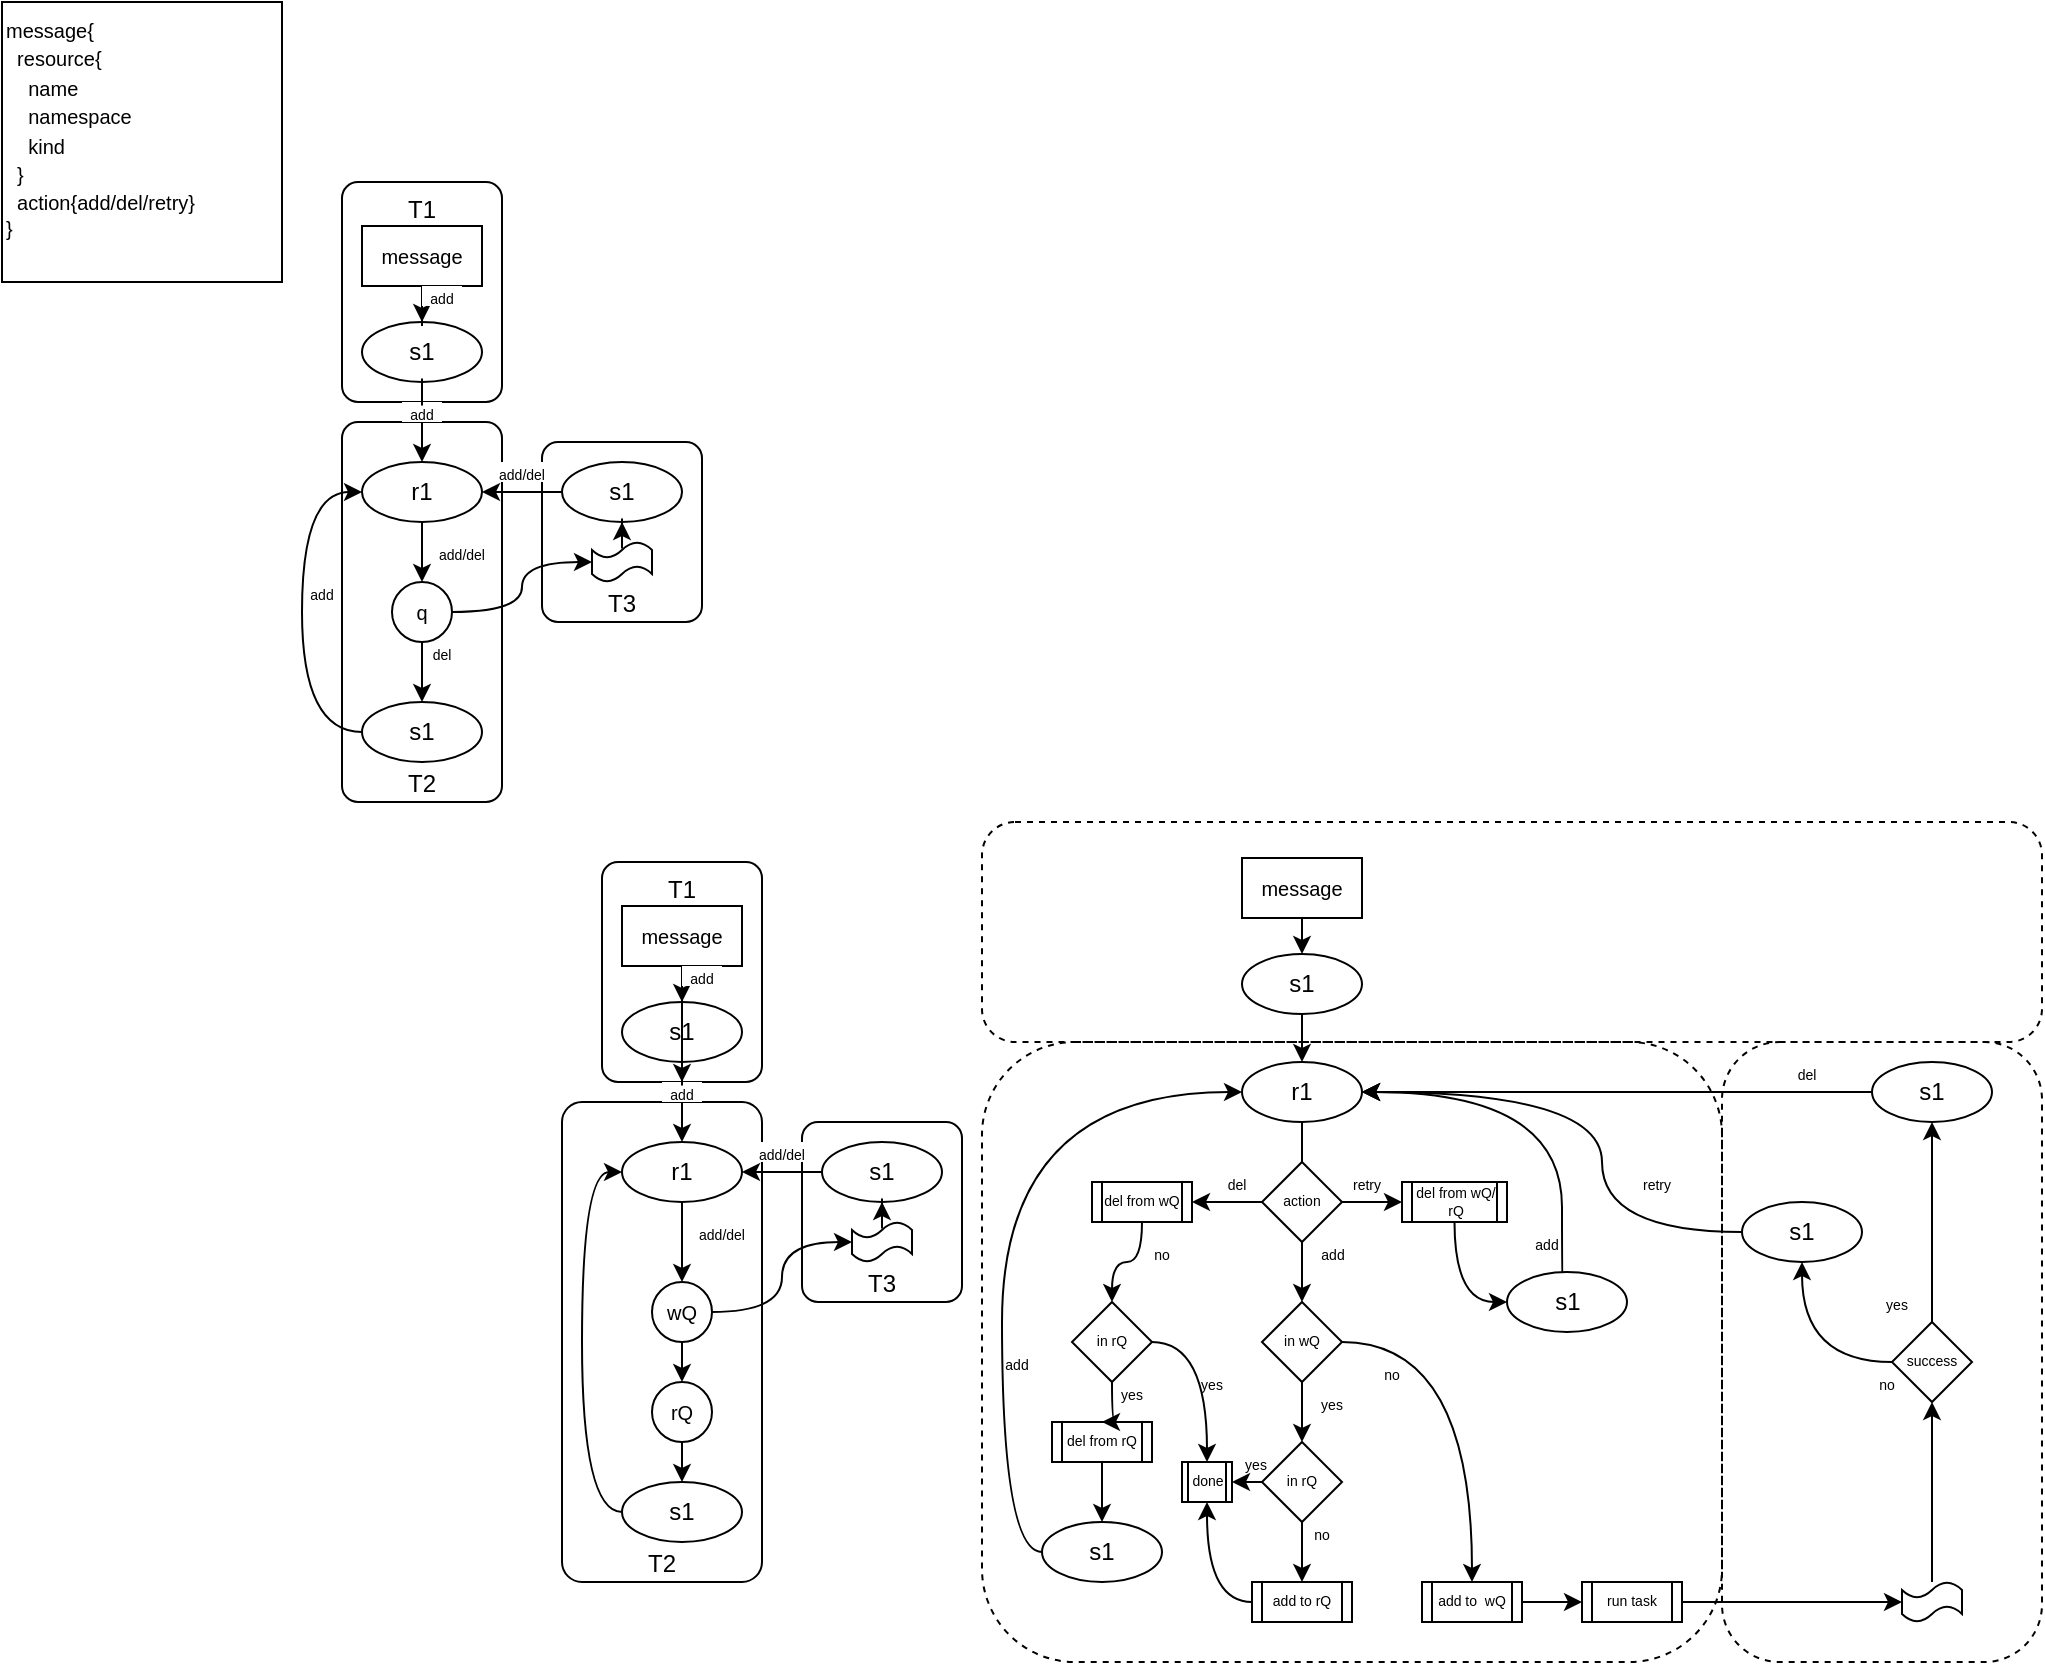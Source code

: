 <mxfile version="17.1.3" type="github">
  <diagram id="n98J2gPWxore46XGjhOp" name="Page-1">
    <mxGraphModel dx="496" dy="424" grid="1" gridSize="10" guides="1" tooltips="1" connect="1" arrows="1" fold="1" page="1" pageScale="1" pageWidth="850" pageHeight="1100" math="0" shadow="0">
      <root>
        <mxCell id="0" />
        <mxCell id="1" parent="0" />
        <mxCell id="Zxzv2EEOAIbLJabRrcN6-10" value="" style="rounded=1;whiteSpace=wrap;html=1;fontSize=7;fillColor=none;dashed=1;arcSize=18;" parent="1" vertex="1">
          <mxGeometry x="890" y="530" width="160" height="310" as="geometry" />
        </mxCell>
        <mxCell id="Zxzv2EEOAIbLJabRrcN6-11" value="" style="rounded=1;whiteSpace=wrap;html=1;fontSize=7;fillColor=none;dashed=1;" parent="1" vertex="1">
          <mxGeometry x="520" y="530" width="370" height="310" as="geometry" />
        </mxCell>
        <mxCell id="L62SuwqkSCq3n70ToQN--18" value="T3" style="rounded=1;whiteSpace=wrap;html=1;arcSize=10;verticalAlign=bottom;" parent="1" vertex="1">
          <mxGeometry x="300" y="230" width="80" height="90" as="geometry" />
        </mxCell>
        <mxCell id="L62SuwqkSCq3n70ToQN--10" value="T2" style="rounded=1;whiteSpace=wrap;html=1;arcSize=10;verticalAlign=bottom;" parent="1" vertex="1">
          <mxGeometry x="200" y="220" width="80" height="190" as="geometry" />
        </mxCell>
        <mxCell id="L62SuwqkSCq3n70ToQN--3" value="T1" style="rounded=1;whiteSpace=wrap;html=1;arcSize=10;verticalAlign=top;" parent="1" vertex="1">
          <mxGeometry x="200" y="100" width="80" height="110" as="geometry" />
        </mxCell>
        <mxCell id="L62SuwqkSCq3n70ToQN--1" value="&lt;font style=&quot;font-size: 10px&quot;&gt;message{&lt;br&gt;&amp;nbsp; resource{&lt;br&gt;&amp;nbsp; &amp;nbsp; name&lt;br&gt;&amp;nbsp; &amp;nbsp; namespace&lt;br&gt;&amp;nbsp; &amp;nbsp; kind&lt;br&gt;&amp;nbsp; }&lt;br&gt;&amp;nbsp; action{add/del/retry}&lt;br&gt;&lt;/font&gt;&lt;div style=&quot;font-size: 10px&quot;&gt;&lt;font style=&quot;font-size: 10px&quot;&gt;}&lt;/font&gt;&lt;/div&gt;" style="rounded=0;whiteSpace=wrap;html=1;verticalAlign=top;align=left;" parent="1" vertex="1">
          <mxGeometry x="30" y="10" width="140" height="140" as="geometry" />
        </mxCell>
        <mxCell id="L62SuwqkSCq3n70ToQN--17" style="edgeStyle=orthogonalEdgeStyle;curved=1;rounded=0;orthogonalLoop=1;jettySize=auto;html=1;fontSize=10;startArrow=none;" parent="1" source="L62SuwqkSCq3n70ToQN--30" target="L62SuwqkSCq3n70ToQN--11" edge="1">
          <mxGeometry relative="1" as="geometry" />
        </mxCell>
        <mxCell id="L62SuwqkSCq3n70ToQN--6" value="s1" style="ellipse;whiteSpace=wrap;html=1;" parent="1" vertex="1">
          <mxGeometry x="210" y="170" width="60" height="30" as="geometry" />
        </mxCell>
        <mxCell id="L62SuwqkSCq3n70ToQN--9" style="edgeStyle=orthogonalEdgeStyle;rounded=0;orthogonalLoop=1;jettySize=auto;html=1;fontSize=10;" parent="1" source="L62SuwqkSCq3n70ToQN--8" target="L62SuwqkSCq3n70ToQN--6" edge="1">
          <mxGeometry relative="1" as="geometry" />
        </mxCell>
        <mxCell id="L62SuwqkSCq3n70ToQN--8" value="message" style="rounded=0;whiteSpace=wrap;html=1;fontSize=10;" parent="1" vertex="1">
          <mxGeometry x="210" y="122" width="60" height="30" as="geometry" />
        </mxCell>
        <mxCell id="L62SuwqkSCq3n70ToQN--22" value="" style="edgeStyle=orthogonalEdgeStyle;curved=1;rounded=0;orthogonalLoop=1;jettySize=auto;html=1;fontSize=10;entryX=0.5;entryY=0;entryDx=0;entryDy=0;" parent="1" source="L62SuwqkSCq3n70ToQN--11" target="L62SuwqkSCq3n70ToQN--14" edge="1">
          <mxGeometry relative="1" as="geometry" />
        </mxCell>
        <mxCell id="L62SuwqkSCq3n70ToQN--11" value="r1" style="ellipse;whiteSpace=wrap;html=1;" parent="1" vertex="1">
          <mxGeometry x="210" y="240" width="60" height="30" as="geometry" />
        </mxCell>
        <mxCell id="L62SuwqkSCq3n70ToQN--24" style="edgeStyle=orthogonalEdgeStyle;curved=1;rounded=0;orthogonalLoop=1;jettySize=auto;html=1;fontSize=10;entryX=0;entryY=0.5;entryDx=0;entryDy=0;entryPerimeter=0;" parent="1" source="L62SuwqkSCq3n70ToQN--14" target="L62SuwqkSCq3n70ToQN--27" edge="1">
          <mxGeometry relative="1" as="geometry" />
        </mxCell>
        <mxCell id="L62SuwqkSCq3n70ToQN--25" value="" style="edgeStyle=orthogonalEdgeStyle;curved=1;rounded=0;orthogonalLoop=1;jettySize=auto;html=1;fontSize=10;" parent="1" source="L62SuwqkSCq3n70ToQN--14" target="L62SuwqkSCq3n70ToQN--15" edge="1">
          <mxGeometry relative="1" as="geometry" />
        </mxCell>
        <mxCell id="L62SuwqkSCq3n70ToQN--14" value="q" style="ellipse;whiteSpace=wrap;html=1;aspect=fixed;fontSize=10;" parent="1" vertex="1">
          <mxGeometry x="225" y="300" width="30" height="30" as="geometry" />
        </mxCell>
        <mxCell id="L62SuwqkSCq3n70ToQN--26" style="edgeStyle=orthogonalEdgeStyle;curved=1;rounded=0;orthogonalLoop=1;jettySize=auto;html=1;fontSize=10;entryX=0;entryY=0.5;entryDx=0;entryDy=0;exitX=0;exitY=0.5;exitDx=0;exitDy=0;" parent="1" source="L62SuwqkSCq3n70ToQN--15" target="L62SuwqkSCq3n70ToQN--11" edge="1">
          <mxGeometry relative="1" as="geometry">
            <mxPoint x="130" y="450.0" as="targetPoint" />
            <Array as="points">
              <mxPoint x="180" y="375" />
              <mxPoint x="180" y="255" />
            </Array>
          </mxGeometry>
        </mxCell>
        <mxCell id="L62SuwqkSCq3n70ToQN--15" value="s1" style="ellipse;whiteSpace=wrap;html=1;" parent="1" vertex="1">
          <mxGeometry x="210" y="360" width="60" height="30" as="geometry" />
        </mxCell>
        <mxCell id="L62SuwqkSCq3n70ToQN--21" style="edgeStyle=orthogonalEdgeStyle;curved=1;rounded=0;orthogonalLoop=1;jettySize=auto;html=1;entryX=1;entryY=0.5;entryDx=0;entryDy=0;fontSize=10;" parent="1" source="L62SuwqkSCq3n70ToQN--19" target="L62SuwqkSCq3n70ToQN--11" edge="1">
          <mxGeometry relative="1" as="geometry" />
        </mxCell>
        <mxCell id="L62SuwqkSCq3n70ToQN--19" value="s1" style="ellipse;whiteSpace=wrap;html=1;" parent="1" vertex="1">
          <mxGeometry x="310" y="240" width="60" height="30" as="geometry" />
        </mxCell>
        <mxCell id="L62SuwqkSCq3n70ToQN--28" style="edgeStyle=orthogonalEdgeStyle;curved=1;rounded=0;orthogonalLoop=1;jettySize=auto;html=1;fontSize=10;" parent="1" source="L62SuwqkSCq3n70ToQN--27" target="L62SuwqkSCq3n70ToQN--19" edge="1">
          <mxGeometry relative="1" as="geometry" />
        </mxCell>
        <mxCell id="L62SuwqkSCq3n70ToQN--27" value="" style="shape=tape;whiteSpace=wrap;html=1;fontSize=10;" parent="1" vertex="1">
          <mxGeometry x="325" y="280" width="30" height="20" as="geometry" />
        </mxCell>
        <mxCell id="L62SuwqkSCq3n70ToQN--29" value="&lt;font style=&quot;font-size: 7px&quot;&gt;add&lt;/font&gt;" style="text;html=1;strokeColor=none;fillColor=default;align=center;verticalAlign=middle;whiteSpace=wrap;rounded=0;fontSize=10;" parent="1" vertex="1">
          <mxGeometry x="240" y="152" width="20" height="10" as="geometry" />
        </mxCell>
        <mxCell id="L62SuwqkSCq3n70ToQN--32" value="&lt;font style=&quot;font-size: 7px&quot;&gt;add/del&lt;/font&gt;" style="text;html=1;align=center;verticalAlign=middle;whiteSpace=wrap;rounded=0;fontSize=10;fillColor=default;" parent="1" vertex="1">
          <mxGeometry x="270" y="240" width="40" height="10" as="geometry" />
        </mxCell>
        <mxCell id="L62SuwqkSCq3n70ToQN--36" value="&lt;font style=&quot;font-size: 7px&quot;&gt;add/del&lt;/font&gt;" style="text;html=1;strokeColor=none;fillColor=none;align=center;verticalAlign=middle;whiteSpace=wrap;rounded=0;fontSize=10;" parent="1" vertex="1">
          <mxGeometry x="250" y="280" width="20" height="10" as="geometry" />
        </mxCell>
        <mxCell id="L62SuwqkSCq3n70ToQN--37" value="&lt;font style=&quot;font-size: 7px&quot;&gt;del&lt;/font&gt;" style="text;html=1;strokeColor=none;fillColor=none;align=center;verticalAlign=middle;whiteSpace=wrap;rounded=0;fontSize=10;" parent="1" vertex="1">
          <mxGeometry x="240" y="330" width="20" height="10" as="geometry" />
        </mxCell>
        <mxCell id="L62SuwqkSCq3n70ToQN--38" value="&lt;font style=&quot;font-size: 7px&quot;&gt;add&lt;/font&gt;" style="text;html=1;strokeColor=none;fillColor=none;align=center;verticalAlign=middle;whiteSpace=wrap;rounded=0;fontSize=10;" parent="1" vertex="1">
          <mxGeometry x="180" y="300" width="20" height="10" as="geometry" />
        </mxCell>
        <mxCell id="L62SuwqkSCq3n70ToQN--30" value="&lt;font style=&quot;font-size: 7px&quot;&gt;add&lt;/font&gt;" style="text;html=1;strokeColor=none;fillColor=default;align=center;verticalAlign=middle;whiteSpace=wrap;rounded=0;fontSize=10;" parent="1" vertex="1">
          <mxGeometry x="230" y="210" width="20" height="10" as="geometry" />
        </mxCell>
        <mxCell id="L62SuwqkSCq3n70ToQN--40" value="" style="edgeStyle=orthogonalEdgeStyle;curved=1;rounded=0;orthogonalLoop=1;jettySize=auto;html=1;fontSize=10;endArrow=none;" parent="1" source="L62SuwqkSCq3n70ToQN--6" target="L62SuwqkSCq3n70ToQN--30" edge="1">
          <mxGeometry relative="1" as="geometry">
            <mxPoint x="240" y="200.0" as="sourcePoint" />
            <mxPoint x="240" y="240.0" as="targetPoint" />
          </mxGeometry>
        </mxCell>
        <mxCell id="L62SuwqkSCq3n70ToQN--42" value="T3" style="rounded=1;whiteSpace=wrap;html=1;arcSize=10;verticalAlign=bottom;" parent="1" vertex="1">
          <mxGeometry x="430" y="570" width="80" height="90" as="geometry" />
        </mxCell>
        <mxCell id="L62SuwqkSCq3n70ToQN--43" value="T2" style="rounded=1;whiteSpace=wrap;html=1;arcSize=10;verticalAlign=bottom;" parent="1" vertex="1">
          <mxGeometry x="310" y="560" width="100" height="240" as="geometry" />
        </mxCell>
        <mxCell id="L62SuwqkSCq3n70ToQN--44" value="T1" style="rounded=1;whiteSpace=wrap;html=1;arcSize=10;verticalAlign=top;" parent="1" vertex="1">
          <mxGeometry x="330" y="440" width="80" height="110" as="geometry" />
        </mxCell>
        <mxCell id="L62SuwqkSCq3n70ToQN--45" style="edgeStyle=orthogonalEdgeStyle;curved=1;rounded=0;orthogonalLoop=1;jettySize=auto;html=1;fontSize=10;startArrow=none;" parent="1" source="L62SuwqkSCq3n70ToQN--65" target="L62SuwqkSCq3n70ToQN--50" edge="1">
          <mxGeometry relative="1" as="geometry" />
        </mxCell>
        <mxCell id="L62SuwqkSCq3n70ToQN--46" value="s1" style="ellipse;whiteSpace=wrap;html=1;" parent="1" vertex="1">
          <mxGeometry x="340" y="510" width="60" height="30" as="geometry" />
        </mxCell>
        <mxCell id="L62SuwqkSCq3n70ToQN--47" style="edgeStyle=orthogonalEdgeStyle;rounded=0;orthogonalLoop=1;jettySize=auto;html=1;fontSize=10;" parent="1" source="L62SuwqkSCq3n70ToQN--48" target="L62SuwqkSCq3n70ToQN--46" edge="1">
          <mxGeometry relative="1" as="geometry" />
        </mxCell>
        <mxCell id="L62SuwqkSCq3n70ToQN--85" value="" style="edgeStyle=orthogonalEdgeStyle;curved=1;rounded=0;orthogonalLoop=1;jettySize=auto;html=1;fontSize=7;" parent="1" source="L62SuwqkSCq3n70ToQN--48" target="L62SuwqkSCq3n70ToQN--65" edge="1">
          <mxGeometry relative="1" as="geometry" />
        </mxCell>
        <mxCell id="L62SuwqkSCq3n70ToQN--48" value="message" style="rounded=0;whiteSpace=wrap;html=1;fontSize=10;" parent="1" vertex="1">
          <mxGeometry x="340" y="462" width="60" height="30" as="geometry" />
        </mxCell>
        <mxCell id="L62SuwqkSCq3n70ToQN--49" value="" style="edgeStyle=orthogonalEdgeStyle;curved=1;rounded=0;orthogonalLoop=1;jettySize=auto;html=1;fontSize=10;entryX=0.5;entryY=0;entryDx=0;entryDy=0;" parent="1" source="L62SuwqkSCq3n70ToQN--50" target="L62SuwqkSCq3n70ToQN--53" edge="1">
          <mxGeometry relative="1" as="geometry">
            <mxPoint x="370" y="630" as="targetPoint" />
          </mxGeometry>
        </mxCell>
        <mxCell id="L62SuwqkSCq3n70ToQN--50" value="r1" style="ellipse;whiteSpace=wrap;html=1;" parent="1" vertex="1">
          <mxGeometry x="340" y="580" width="60" height="30" as="geometry" />
        </mxCell>
        <mxCell id="L62SuwqkSCq3n70ToQN--51" style="edgeStyle=orthogonalEdgeStyle;curved=1;rounded=0;orthogonalLoop=1;jettySize=auto;html=1;fontSize=10;entryX=0;entryY=0.5;entryDx=0;entryDy=0;entryPerimeter=0;" parent="1" source="L62SuwqkSCq3n70ToQN--53" target="L62SuwqkSCq3n70ToQN--59" edge="1">
          <mxGeometry relative="1" as="geometry" />
        </mxCell>
        <mxCell id="L62SuwqkSCq3n70ToQN--52" value="" style="edgeStyle=orthogonalEdgeStyle;curved=1;rounded=0;orthogonalLoop=1;jettySize=auto;html=1;fontSize=10;exitX=0.5;exitY=1;exitDx=0;exitDy=0;" parent="1" source="L62SuwqkSCq3n70ToQN--67" target="L62SuwqkSCq3n70ToQN--55" edge="1">
          <mxGeometry relative="1" as="geometry" />
        </mxCell>
        <mxCell id="L62SuwqkSCq3n70ToQN--71" style="edgeStyle=orthogonalEdgeStyle;curved=1;rounded=0;orthogonalLoop=1;jettySize=auto;html=1;fontSize=7;" parent="1" source="L62SuwqkSCq3n70ToQN--53" target="L62SuwqkSCq3n70ToQN--67" edge="1">
          <mxGeometry relative="1" as="geometry" />
        </mxCell>
        <mxCell id="L62SuwqkSCq3n70ToQN--53" value="wQ" style="ellipse;whiteSpace=wrap;html=1;aspect=fixed;fontSize=10;" parent="1" vertex="1">
          <mxGeometry x="355" y="650" width="30" height="30" as="geometry" />
        </mxCell>
        <mxCell id="L62SuwqkSCq3n70ToQN--72" style="edgeStyle=orthogonalEdgeStyle;curved=1;rounded=0;orthogonalLoop=1;jettySize=auto;html=1;entryX=0;entryY=0.5;entryDx=0;entryDy=0;fontSize=7;exitX=0;exitY=0.5;exitDx=0;exitDy=0;" parent="1" source="L62SuwqkSCq3n70ToQN--55" target="L62SuwqkSCq3n70ToQN--50" edge="1">
          <mxGeometry relative="1" as="geometry" />
        </mxCell>
        <mxCell id="L62SuwqkSCq3n70ToQN--55" value="s1" style="ellipse;whiteSpace=wrap;html=1;" parent="1" vertex="1">
          <mxGeometry x="340" y="750" width="60" height="30" as="geometry" />
        </mxCell>
        <mxCell id="L62SuwqkSCq3n70ToQN--56" style="edgeStyle=orthogonalEdgeStyle;curved=1;rounded=0;orthogonalLoop=1;jettySize=auto;html=1;entryX=1;entryY=0.5;entryDx=0;entryDy=0;fontSize=10;" parent="1" source="L62SuwqkSCq3n70ToQN--57" target="L62SuwqkSCq3n70ToQN--50" edge="1">
          <mxGeometry relative="1" as="geometry" />
        </mxCell>
        <mxCell id="L62SuwqkSCq3n70ToQN--57" value="s1" style="ellipse;whiteSpace=wrap;html=1;" parent="1" vertex="1">
          <mxGeometry x="440" y="580" width="60" height="30" as="geometry" />
        </mxCell>
        <mxCell id="L62SuwqkSCq3n70ToQN--58" style="edgeStyle=orthogonalEdgeStyle;curved=1;rounded=0;orthogonalLoop=1;jettySize=auto;html=1;fontSize=10;" parent="1" source="L62SuwqkSCq3n70ToQN--59" target="L62SuwqkSCq3n70ToQN--57" edge="1">
          <mxGeometry relative="1" as="geometry" />
        </mxCell>
        <mxCell id="L62SuwqkSCq3n70ToQN--59" value="" style="shape=tape;whiteSpace=wrap;html=1;fontSize=10;" parent="1" vertex="1">
          <mxGeometry x="455" y="620" width="30" height="20" as="geometry" />
        </mxCell>
        <mxCell id="L62SuwqkSCq3n70ToQN--60" value="&lt;font style=&quot;font-size: 7px&quot;&gt;add&lt;/font&gt;" style="text;html=1;strokeColor=none;fillColor=default;align=center;verticalAlign=middle;whiteSpace=wrap;rounded=0;fontSize=10;" parent="1" vertex="1">
          <mxGeometry x="370" y="492" width="20" height="10" as="geometry" />
        </mxCell>
        <mxCell id="L62SuwqkSCq3n70ToQN--61" value="&lt;font style=&quot;font-size: 7px&quot;&gt;add/del&lt;/font&gt;" style="text;html=1;align=center;verticalAlign=middle;whiteSpace=wrap;rounded=0;fontSize=10;fillColor=default;" parent="1" vertex="1">
          <mxGeometry x="400" y="580" width="40" height="10" as="geometry" />
        </mxCell>
        <mxCell id="L62SuwqkSCq3n70ToQN--62" value="&lt;font style=&quot;font-size: 7px&quot;&gt;add/del&lt;/font&gt;" style="text;html=1;strokeColor=none;fillColor=none;align=center;verticalAlign=middle;whiteSpace=wrap;rounded=0;fontSize=10;" parent="1" vertex="1">
          <mxGeometry x="380" y="620" width="20" height="10" as="geometry" />
        </mxCell>
        <mxCell id="L62SuwqkSCq3n70ToQN--65" value="&lt;font style=&quot;font-size: 7px&quot;&gt;add&lt;/font&gt;" style="text;html=1;strokeColor=none;fillColor=default;align=center;verticalAlign=middle;whiteSpace=wrap;rounded=0;fontSize=10;" parent="1" vertex="1">
          <mxGeometry x="360" y="550" width="20" height="10" as="geometry" />
        </mxCell>
        <mxCell id="L62SuwqkSCq3n70ToQN--66" value="" style="edgeStyle=orthogonalEdgeStyle;curved=1;rounded=0;orthogonalLoop=1;jettySize=auto;html=1;fontSize=10;endArrow=none;" parent="1" source="L62SuwqkSCq3n70ToQN--46" target="L62SuwqkSCq3n70ToQN--65" edge="1">
          <mxGeometry relative="1" as="geometry">
            <mxPoint x="370" y="540.0" as="sourcePoint" />
            <mxPoint x="370" y="580.0" as="targetPoint" />
          </mxGeometry>
        </mxCell>
        <mxCell id="L62SuwqkSCq3n70ToQN--67" value="rQ" style="ellipse;whiteSpace=wrap;html=1;aspect=fixed;fontSize=10;" parent="1" vertex="1">
          <mxGeometry x="355" y="700" width="30" height="30" as="geometry" />
        </mxCell>
        <mxCell id="L62SuwqkSCq3n70ToQN--156" style="edgeStyle=orthogonalEdgeStyle;curved=1;rounded=0;orthogonalLoop=1;jettySize=auto;html=1;fontSize=7;" parent="1" source="L62SuwqkSCq3n70ToQN--78" target="L62SuwqkSCq3n70ToQN--80" edge="1">
          <mxGeometry relative="1" as="geometry" />
        </mxCell>
        <mxCell id="L62SuwqkSCq3n70ToQN--78" value="s1" style="ellipse;whiteSpace=wrap;html=1;" parent="1" vertex="1">
          <mxGeometry x="650" y="486" width="60" height="30" as="geometry" />
        </mxCell>
        <mxCell id="L62SuwqkSCq3n70ToQN--155" style="edgeStyle=orthogonalEdgeStyle;curved=1;rounded=0;orthogonalLoop=1;jettySize=auto;html=1;fontSize=7;" parent="1" source="L62SuwqkSCq3n70ToQN--79" target="L62SuwqkSCq3n70ToQN--78" edge="1">
          <mxGeometry relative="1" as="geometry" />
        </mxCell>
        <mxCell id="L62SuwqkSCq3n70ToQN--79" value="message" style="rounded=0;whiteSpace=wrap;html=1;fontSize=10;" parent="1" vertex="1">
          <mxGeometry x="650" y="438" width="60" height="30" as="geometry" />
        </mxCell>
        <mxCell id="L62SuwqkSCq3n70ToQN--137" value="" style="edgeStyle=orthogonalEdgeStyle;curved=1;rounded=0;orthogonalLoop=1;jettySize=auto;html=1;fontSize=7;" parent="1" source="L62SuwqkSCq3n70ToQN--80" edge="1">
          <mxGeometry relative="1" as="geometry">
            <mxPoint x="680" y="630" as="targetPoint" />
          </mxGeometry>
        </mxCell>
        <mxCell id="L62SuwqkSCq3n70ToQN--80" value="r1" style="ellipse;whiteSpace=wrap;html=1;" parent="1" vertex="1">
          <mxGeometry x="650" y="540" width="60" height="30" as="geometry" />
        </mxCell>
        <mxCell id="L62SuwqkSCq3n70ToQN--140" style="edgeStyle=orthogonalEdgeStyle;curved=1;rounded=0;orthogonalLoop=1;jettySize=auto;html=1;entryX=1;entryY=0.5;entryDx=0;entryDy=0;fontSize=7;" parent="1" source="L62SuwqkSCq3n70ToQN--81" target="L62SuwqkSCq3n70ToQN--138" edge="1">
          <mxGeometry relative="1" as="geometry" />
        </mxCell>
        <mxCell id="L62SuwqkSCq3n70ToQN--144" style="edgeStyle=orthogonalEdgeStyle;curved=1;rounded=0;orthogonalLoop=1;jettySize=auto;html=1;entryX=0.5;entryY=0;entryDx=0;entryDy=0;fontSize=7;" parent="1" source="L62SuwqkSCq3n70ToQN--81" target="L62SuwqkSCq3n70ToQN--99" edge="1">
          <mxGeometry relative="1" as="geometry" />
        </mxCell>
        <mxCell id="qoWVHKTnKnU8L6EQ_5EU-14" style="edgeStyle=orthogonalEdgeStyle;curved=1;rounded=0;orthogonalLoop=1;jettySize=auto;html=1;entryX=0;entryY=0.5;entryDx=0;entryDy=0;fontSize=7;" edge="1" parent="1" source="L62SuwqkSCq3n70ToQN--81" target="qoWVHKTnKnU8L6EQ_5EU-16">
          <mxGeometry relative="1" as="geometry" />
        </mxCell>
        <mxCell id="L62SuwqkSCq3n70ToQN--81" value="action" style="rhombus;whiteSpace=wrap;html=1;fontSize=7;fillColor=default;" parent="1" vertex="1">
          <mxGeometry x="660" y="590" width="40" height="40" as="geometry" />
        </mxCell>
        <mxCell id="L62SuwqkSCq3n70ToQN--191" style="edgeStyle=orthogonalEdgeStyle;curved=1;rounded=0;orthogonalLoop=1;jettySize=auto;html=1;fontSize=7;" parent="1" source="L62SuwqkSCq3n70ToQN--99" target="L62SuwqkSCq3n70ToQN--188" edge="1">
          <mxGeometry relative="1" as="geometry" />
        </mxCell>
        <mxCell id="L62SuwqkSCq3n70ToQN--194" style="edgeStyle=orthogonalEdgeStyle;curved=1;rounded=0;orthogonalLoop=1;jettySize=auto;html=1;fontSize=7;" parent="1" source="L62SuwqkSCq3n70ToQN--99" target="L62SuwqkSCq3n70ToQN--100" edge="1">
          <mxGeometry relative="1" as="geometry" />
        </mxCell>
        <mxCell id="L62SuwqkSCq3n70ToQN--99" value="in wQ" style="rhombus;whiteSpace=wrap;html=1;fontSize=7;fillColor=default;" parent="1" vertex="1">
          <mxGeometry x="660" y="660" width="40" height="40" as="geometry" />
        </mxCell>
        <mxCell id="L62SuwqkSCq3n70ToQN--197" style="edgeStyle=orthogonalEdgeStyle;curved=1;rounded=0;orthogonalLoop=1;jettySize=auto;html=1;fontSize=7;" parent="1" source="L62SuwqkSCq3n70ToQN--100" target="L62SuwqkSCq3n70ToQN--114" edge="1">
          <mxGeometry relative="1" as="geometry" />
        </mxCell>
        <mxCell id="L62SuwqkSCq3n70ToQN--198" style="edgeStyle=orthogonalEdgeStyle;curved=1;rounded=0;orthogonalLoop=1;jettySize=auto;html=1;fontSize=7;" parent="1" source="L62SuwqkSCq3n70ToQN--100" target="L62SuwqkSCq3n70ToQN--172" edge="1">
          <mxGeometry relative="1" as="geometry" />
        </mxCell>
        <mxCell id="L62SuwqkSCq3n70ToQN--100" value="in rQ" style="rhombus;whiteSpace=wrap;html=1;fontSize=7;fillColor=default;" parent="1" vertex="1">
          <mxGeometry x="660" y="730" width="40" height="40" as="geometry" />
        </mxCell>
        <mxCell id="L62SuwqkSCq3n70ToQN--105" value="&lt;font style=&quot;font-size: 7px&quot;&gt;no&lt;/font&gt;" style="text;html=1;strokeColor=none;fillColor=none;align=center;verticalAlign=middle;whiteSpace=wrap;rounded=0;fontSize=10;" parent="1" vertex="1">
          <mxGeometry x="710" y="690" width="30" height="10" as="geometry" />
        </mxCell>
        <mxCell id="qoWVHKTnKnU8L6EQ_5EU-26" style="edgeStyle=orthogonalEdgeStyle;curved=1;rounded=0;orthogonalLoop=1;jettySize=auto;html=1;entryX=0.5;entryY=1;entryDx=0;entryDy=0;fontSize=7;" edge="1" parent="1" source="L62SuwqkSCq3n70ToQN--114" target="L62SuwqkSCq3n70ToQN--172">
          <mxGeometry relative="1" as="geometry" />
        </mxCell>
        <mxCell id="L62SuwqkSCq3n70ToQN--114" value="add to rQ" style="shape=process;whiteSpace=wrap;html=1;backgroundOutline=1;fontSize=7;fillColor=none;" parent="1" vertex="1">
          <mxGeometry x="655" y="800" width="50" height="20" as="geometry" />
        </mxCell>
        <mxCell id="L62SuwqkSCq3n70ToQN--120" value="" style="edgeStyle=orthogonalEdgeStyle;curved=1;rounded=0;orthogonalLoop=1;jettySize=auto;html=1;fontSize=7;" parent="1" source="L62SuwqkSCq3n70ToQN--117" target="L62SuwqkSCq3n70ToQN--119" edge="1">
          <mxGeometry relative="1" as="geometry" />
        </mxCell>
        <mxCell id="L62SuwqkSCq3n70ToQN--117" value="run task" style="shape=process;whiteSpace=wrap;html=1;backgroundOutline=1;fontSize=7;fillColor=none;" parent="1" vertex="1">
          <mxGeometry x="820" y="800" width="50" height="20" as="geometry" />
        </mxCell>
        <mxCell id="L62SuwqkSCq3n70ToQN--122" value="" style="edgeStyle=orthogonalEdgeStyle;curved=1;rounded=0;orthogonalLoop=1;jettySize=auto;html=1;fontSize=7;entryX=0.5;entryY=1;entryDx=0;entryDy=0;" parent="1" source="L62SuwqkSCq3n70ToQN--119" target="L62SuwqkSCq3n70ToQN--123" edge="1">
          <mxGeometry relative="1" as="geometry">
            <mxPoint x="905" y="695" as="targetPoint" />
          </mxGeometry>
        </mxCell>
        <mxCell id="L62SuwqkSCq3n70ToQN--119" value="" style="shape=tape;whiteSpace=wrap;html=1;fontSize=10;" parent="1" vertex="1">
          <mxGeometry x="980" y="800" width="30" height="20" as="geometry" />
        </mxCell>
        <mxCell id="L62SuwqkSCq3n70ToQN--128" value="" style="edgeStyle=orthogonalEdgeStyle;curved=1;rounded=0;orthogonalLoop=1;jettySize=auto;html=1;fontSize=7;" parent="1" source="L62SuwqkSCq3n70ToQN--123" target="L62SuwqkSCq3n70ToQN--126" edge="1">
          <mxGeometry relative="1" as="geometry" />
        </mxCell>
        <mxCell id="L62SuwqkSCq3n70ToQN--130" value="" style="edgeStyle=orthogonalEdgeStyle;curved=1;rounded=0;orthogonalLoop=1;jettySize=auto;html=1;fontSize=7;" parent="1" source="L62SuwqkSCq3n70ToQN--123" target="L62SuwqkSCq3n70ToQN--127" edge="1">
          <mxGeometry relative="1" as="geometry" />
        </mxCell>
        <mxCell id="L62SuwqkSCq3n70ToQN--123" value="success" style="rhombus;whiteSpace=wrap;html=1;fontSize=7;fillColor=default;" parent="1" vertex="1">
          <mxGeometry x="975" y="670" width="40" height="40" as="geometry" />
        </mxCell>
        <mxCell id="L62SuwqkSCq3n70ToQN--131" style="edgeStyle=orthogonalEdgeStyle;curved=1;rounded=0;orthogonalLoop=1;jettySize=auto;html=1;entryX=1;entryY=0.5;entryDx=0;entryDy=0;fontSize=7;" parent="1" source="L62SuwqkSCq3n70ToQN--126" target="L62SuwqkSCq3n70ToQN--80" edge="1">
          <mxGeometry relative="1" as="geometry" />
        </mxCell>
        <mxCell id="L62SuwqkSCq3n70ToQN--126" value="s1" style="ellipse;whiteSpace=wrap;html=1;" parent="1" vertex="1">
          <mxGeometry x="965" y="540" width="60" height="30" as="geometry" />
        </mxCell>
        <mxCell id="L62SuwqkSCq3n70ToQN--132" style="edgeStyle=orthogonalEdgeStyle;curved=1;rounded=0;orthogonalLoop=1;jettySize=auto;html=1;entryX=1;entryY=0.5;entryDx=0;entryDy=0;fontSize=7;exitX=0;exitY=0.5;exitDx=0;exitDy=0;" parent="1" source="L62SuwqkSCq3n70ToQN--127" target="L62SuwqkSCq3n70ToQN--80" edge="1">
          <mxGeometry relative="1" as="geometry">
            <Array as="points">
              <mxPoint x="830" y="625" />
              <mxPoint x="830" y="555" />
            </Array>
          </mxGeometry>
        </mxCell>
        <mxCell id="L62SuwqkSCq3n70ToQN--127" value="s1" style="ellipse;whiteSpace=wrap;html=1;" parent="1" vertex="1">
          <mxGeometry x="900" y="610" width="60" height="30" as="geometry" />
        </mxCell>
        <mxCell id="L62SuwqkSCq3n70ToQN--133" value="&lt;font style=&quot;font-size: 7px&quot;&gt;no&lt;/font&gt;" style="text;html=1;strokeColor=none;fillColor=none;align=center;verticalAlign=middle;whiteSpace=wrap;rounded=0;fontSize=10;" parent="1" vertex="1">
          <mxGeometry x="960" y="695" width="25" height="10" as="geometry" />
        </mxCell>
        <mxCell id="L62SuwqkSCq3n70ToQN--134" value="&lt;font style=&quot;font-size: 7px&quot;&gt;yes&lt;/font&gt;" style="text;html=1;strokeColor=none;fillColor=none;align=center;verticalAlign=middle;whiteSpace=wrap;rounded=0;fontSize=10;" parent="1" vertex="1">
          <mxGeometry x="965" y="655" width="25" height="10" as="geometry" />
        </mxCell>
        <mxCell id="L62SuwqkSCq3n70ToQN--135" value="&lt;font style=&quot;font-size: 7px&quot;&gt;del&lt;/font&gt;" style="text;html=1;strokeColor=none;fillColor=none;align=center;verticalAlign=middle;whiteSpace=wrap;rounded=0;fontSize=10;" parent="1" vertex="1">
          <mxGeometry x="920" y="540" width="25" height="10" as="geometry" />
        </mxCell>
        <mxCell id="L62SuwqkSCq3n70ToQN--136" value="&lt;font style=&quot;font-size: 7px&quot;&gt;retry&lt;/font&gt;" style="text;html=1;strokeColor=none;fillColor=none;align=center;verticalAlign=middle;whiteSpace=wrap;rounded=0;fontSize=10;" parent="1" vertex="1">
          <mxGeometry x="700" y="595" width="25" height="10" as="geometry" />
        </mxCell>
        <mxCell id="L62SuwqkSCq3n70ToQN--169" value="" style="edgeStyle=orthogonalEdgeStyle;curved=1;rounded=0;orthogonalLoop=1;jettySize=auto;html=1;fontSize=7;" parent="1" source="L62SuwqkSCq3n70ToQN--138" target="L62SuwqkSCq3n70ToQN--167" edge="1">
          <mxGeometry relative="1" as="geometry" />
        </mxCell>
        <mxCell id="L62SuwqkSCq3n70ToQN--138" value="del from wQ" style="shape=process;whiteSpace=wrap;html=1;backgroundOutline=1;fontSize=7;fillColor=none;" parent="1" vertex="1">
          <mxGeometry x="575" y="600" width="50" height="20" as="geometry" />
        </mxCell>
        <mxCell id="L62SuwqkSCq3n70ToQN--145" value="&lt;font style=&quot;font-size: 7px&quot;&gt;add&lt;/font&gt;" style="text;html=1;strokeColor=none;fillColor=none;align=center;verticalAlign=middle;whiteSpace=wrap;rounded=0;fontSize=10;" parent="1" vertex="1">
          <mxGeometry x="682.5" y="630" width="25" height="10" as="geometry" />
        </mxCell>
        <mxCell id="L62SuwqkSCq3n70ToQN--149" value="&lt;font style=&quot;font-size: 7px&quot;&gt;del&lt;/font&gt;" style="text;html=1;strokeColor=none;fillColor=none;align=center;verticalAlign=middle;whiteSpace=wrap;rounded=0;fontSize=10;" parent="1" vertex="1">
          <mxGeometry x="635" y="590" width="25" height="20" as="geometry" />
        </mxCell>
        <mxCell id="L62SuwqkSCq3n70ToQN--171" style="edgeStyle=orthogonalEdgeStyle;curved=1;rounded=0;orthogonalLoop=1;jettySize=auto;html=1;entryX=0;entryY=0.5;entryDx=0;entryDy=0;fontSize=7;exitX=0;exitY=0.5;exitDx=0;exitDy=0;" parent="1" source="L62SuwqkSCq3n70ToQN--161" target="L62SuwqkSCq3n70ToQN--80" edge="1">
          <mxGeometry relative="1" as="geometry" />
        </mxCell>
        <mxCell id="L62SuwqkSCq3n70ToQN--161" value="s1" style="ellipse;whiteSpace=wrap;html=1;" parent="1" vertex="1">
          <mxGeometry x="550" y="770" width="60" height="30" as="geometry" />
        </mxCell>
        <mxCell id="L62SuwqkSCq3n70ToQN--185" style="edgeStyle=orthogonalEdgeStyle;curved=1;rounded=0;orthogonalLoop=1;jettySize=auto;html=1;entryX=0.5;entryY=0;entryDx=0;entryDy=0;fontSize=7;" parent="1" source="L62SuwqkSCq3n70ToQN--167" target="L62SuwqkSCq3n70ToQN--181" edge="1">
          <mxGeometry relative="1" as="geometry" />
        </mxCell>
        <mxCell id="L62SuwqkSCq3n70ToQN--200" style="edgeStyle=orthogonalEdgeStyle;curved=1;rounded=0;orthogonalLoop=1;jettySize=auto;html=1;entryX=0.5;entryY=0;entryDx=0;entryDy=0;fontSize=7;" parent="1" source="L62SuwqkSCq3n70ToQN--167" target="L62SuwqkSCq3n70ToQN--172" edge="1">
          <mxGeometry relative="1" as="geometry" />
        </mxCell>
        <mxCell id="L62SuwqkSCq3n70ToQN--167" value="in rQ" style="rhombus;whiteSpace=wrap;html=1;fontSize=7;fillColor=default;" parent="1" vertex="1">
          <mxGeometry x="565" y="660" width="40" height="40" as="geometry" />
        </mxCell>
        <mxCell id="L62SuwqkSCq3n70ToQN--172" value="done" style="shape=process;whiteSpace=wrap;html=1;backgroundOutline=1;fontSize=7;fillColor=none;" parent="1" vertex="1">
          <mxGeometry x="620" y="740" width="25" height="20" as="geometry" />
        </mxCell>
        <mxCell id="L62SuwqkSCq3n70ToQN--176" value="&lt;font style=&quot;font-size: 7px&quot;&gt;no&lt;/font&gt;" style="text;html=1;strokeColor=none;fillColor=none;align=center;verticalAlign=middle;whiteSpace=wrap;rounded=0;fontSize=10;" parent="1" vertex="1">
          <mxGeometry x="675" y="770" width="30" height="10" as="geometry" />
        </mxCell>
        <mxCell id="L62SuwqkSCq3n70ToQN--177" value="&lt;font style=&quot;font-size: 7px&quot;&gt;no&lt;/font&gt;" style="text;html=1;strokeColor=none;fillColor=none;align=center;verticalAlign=middle;whiteSpace=wrap;rounded=0;fontSize=10;" parent="1" vertex="1">
          <mxGeometry x="595" y="630" width="30" height="10" as="geometry" />
        </mxCell>
        <mxCell id="L62SuwqkSCq3n70ToQN--179" value="&lt;font style=&quot;font-size: 7px&quot;&gt;yes&lt;/font&gt;" style="text;html=1;strokeColor=none;fillColor=none;align=center;verticalAlign=middle;whiteSpace=wrap;rounded=0;fontSize=10;" parent="1" vertex="1">
          <mxGeometry x="580" y="700" width="30" height="10" as="geometry" />
        </mxCell>
        <mxCell id="L62SuwqkSCq3n70ToQN--186" value="" style="edgeStyle=orthogonalEdgeStyle;curved=1;rounded=0;orthogonalLoop=1;jettySize=auto;html=1;fontSize=7;" parent="1" source="L62SuwqkSCq3n70ToQN--181" target="L62SuwqkSCq3n70ToQN--161" edge="1">
          <mxGeometry relative="1" as="geometry" />
        </mxCell>
        <mxCell id="L62SuwqkSCq3n70ToQN--181" value="del from rQ" style="shape=process;whiteSpace=wrap;html=1;backgroundOutline=1;fontSize=7;fillColor=none;" parent="1" vertex="1">
          <mxGeometry x="555" y="720" width="50" height="20" as="geometry" />
        </mxCell>
        <mxCell id="L62SuwqkSCq3n70ToQN--187" value="&lt;font style=&quot;font-size: 7px&quot;&gt;yes&lt;/font&gt;" style="text;html=1;strokeColor=none;fillColor=none;align=center;verticalAlign=middle;whiteSpace=wrap;rounded=0;fontSize=10;" parent="1" vertex="1">
          <mxGeometry x="680" y="705" width="30" height="10" as="geometry" />
        </mxCell>
        <mxCell id="L62SuwqkSCq3n70ToQN--192" style="edgeStyle=orthogonalEdgeStyle;curved=1;rounded=0;orthogonalLoop=1;jettySize=auto;html=1;entryX=0;entryY=0.5;entryDx=0;entryDy=0;fontSize=7;" parent="1" source="L62SuwqkSCq3n70ToQN--188" target="L62SuwqkSCq3n70ToQN--117" edge="1">
          <mxGeometry relative="1" as="geometry" />
        </mxCell>
        <mxCell id="L62SuwqkSCq3n70ToQN--188" value="add to &amp;nbsp;wQ" style="shape=process;whiteSpace=wrap;html=1;backgroundOutline=1;fontSize=7;fillColor=none;" parent="1" vertex="1">
          <mxGeometry x="740" y="800" width="50" height="20" as="geometry" />
        </mxCell>
        <mxCell id="L62SuwqkSCq3n70ToQN--199" value="&lt;font style=&quot;font-size: 7px&quot;&gt;yes&lt;/font&gt;" style="text;html=1;strokeColor=none;fillColor=none;align=center;verticalAlign=middle;whiteSpace=wrap;rounded=0;fontSize=10;" parent="1" vertex="1">
          <mxGeometry x="620" y="695" width="30" height="10" as="geometry" />
        </mxCell>
        <mxCell id="Zxzv2EEOAIbLJabRrcN6-13" value="" style="rounded=1;whiteSpace=wrap;html=1;fontSize=7;fillColor=none;dashed=1;" parent="1" vertex="1">
          <mxGeometry x="520" y="420" width="530" height="110" as="geometry" />
        </mxCell>
        <mxCell id="qoWVHKTnKnU8L6EQ_5EU-1" value="&lt;font style=&quot;font-size: 7px&quot;&gt;add&lt;/font&gt;" style="text;html=1;strokeColor=none;fillColor=none;align=center;verticalAlign=middle;whiteSpace=wrap;rounded=0;fontSize=10;" vertex="1" parent="1">
          <mxGeometry x="525" y="685" width="25" height="10" as="geometry" />
        </mxCell>
        <mxCell id="qoWVHKTnKnU8L6EQ_5EU-12" value="&lt;span style=&quot;font-size: 7px&quot;&gt;retry&lt;/span&gt;" style="text;html=1;strokeColor=none;fillColor=none;align=center;verticalAlign=middle;whiteSpace=wrap;rounded=0;fontSize=10;" vertex="1" parent="1">
          <mxGeometry x="845" y="595" width="25" height="10" as="geometry" />
        </mxCell>
        <mxCell id="qoWVHKTnKnU8L6EQ_5EU-15" style="edgeStyle=orthogonalEdgeStyle;curved=1;rounded=0;orthogonalLoop=1;jettySize=auto;html=1;fontSize=7;exitX=0.5;exitY=0;exitDx=0;exitDy=0;entryX=1;entryY=0.5;entryDx=0;entryDy=0;" edge="1" parent="1" source="qoWVHKTnKnU8L6EQ_5EU-13" target="L62SuwqkSCq3n70ToQN--80">
          <mxGeometry relative="1" as="geometry">
            <mxPoint x="710" y="550" as="targetPoint" />
            <Array as="points">
              <mxPoint x="810" y="670" />
              <mxPoint x="810" y="555" />
            </Array>
          </mxGeometry>
        </mxCell>
        <mxCell id="qoWVHKTnKnU8L6EQ_5EU-13" value="s1" style="ellipse;whiteSpace=wrap;html=1;" vertex="1" parent="1">
          <mxGeometry x="782.5" y="645" width="60" height="30" as="geometry" />
        </mxCell>
        <mxCell id="qoWVHKTnKnU8L6EQ_5EU-18" value="" style="edgeStyle=orthogonalEdgeStyle;curved=1;rounded=0;orthogonalLoop=1;jettySize=auto;html=1;fontSize=7;exitX=0.5;exitY=1;exitDx=0;exitDy=0;entryX=0;entryY=0.5;entryDx=0;entryDy=0;" edge="1" parent="1" source="qoWVHKTnKnU8L6EQ_5EU-16" target="qoWVHKTnKnU8L6EQ_5EU-13">
          <mxGeometry relative="1" as="geometry" />
        </mxCell>
        <mxCell id="qoWVHKTnKnU8L6EQ_5EU-16" value="del from wQ/&lt;br&gt;rQ" style="shape=process;whiteSpace=wrap;html=1;backgroundOutline=1;fontSize=7;fillColor=none;" vertex="1" parent="1">
          <mxGeometry x="730" y="600" width="52.5" height="20" as="geometry" />
        </mxCell>
        <mxCell id="qoWVHKTnKnU8L6EQ_5EU-19" value="&lt;font style=&quot;font-size: 7px&quot;&gt;add&lt;/font&gt;" style="text;html=1;strokeColor=none;fillColor=none;align=center;verticalAlign=middle;whiteSpace=wrap;rounded=0;fontSize=10;" vertex="1" parent="1">
          <mxGeometry x="790" y="625" width="25" height="10" as="geometry" />
        </mxCell>
        <mxCell id="qoWVHKTnKnU8L6EQ_5EU-28" value="&lt;font style=&quot;font-size: 7px&quot;&gt;yes&lt;/font&gt;" style="text;html=1;strokeColor=none;fillColor=none;align=center;verticalAlign=middle;whiteSpace=wrap;rounded=0;fontSize=10;" vertex="1" parent="1">
          <mxGeometry x="642" y="735" width="30" height="10" as="geometry" />
        </mxCell>
      </root>
    </mxGraphModel>
  </diagram>
</mxfile>
